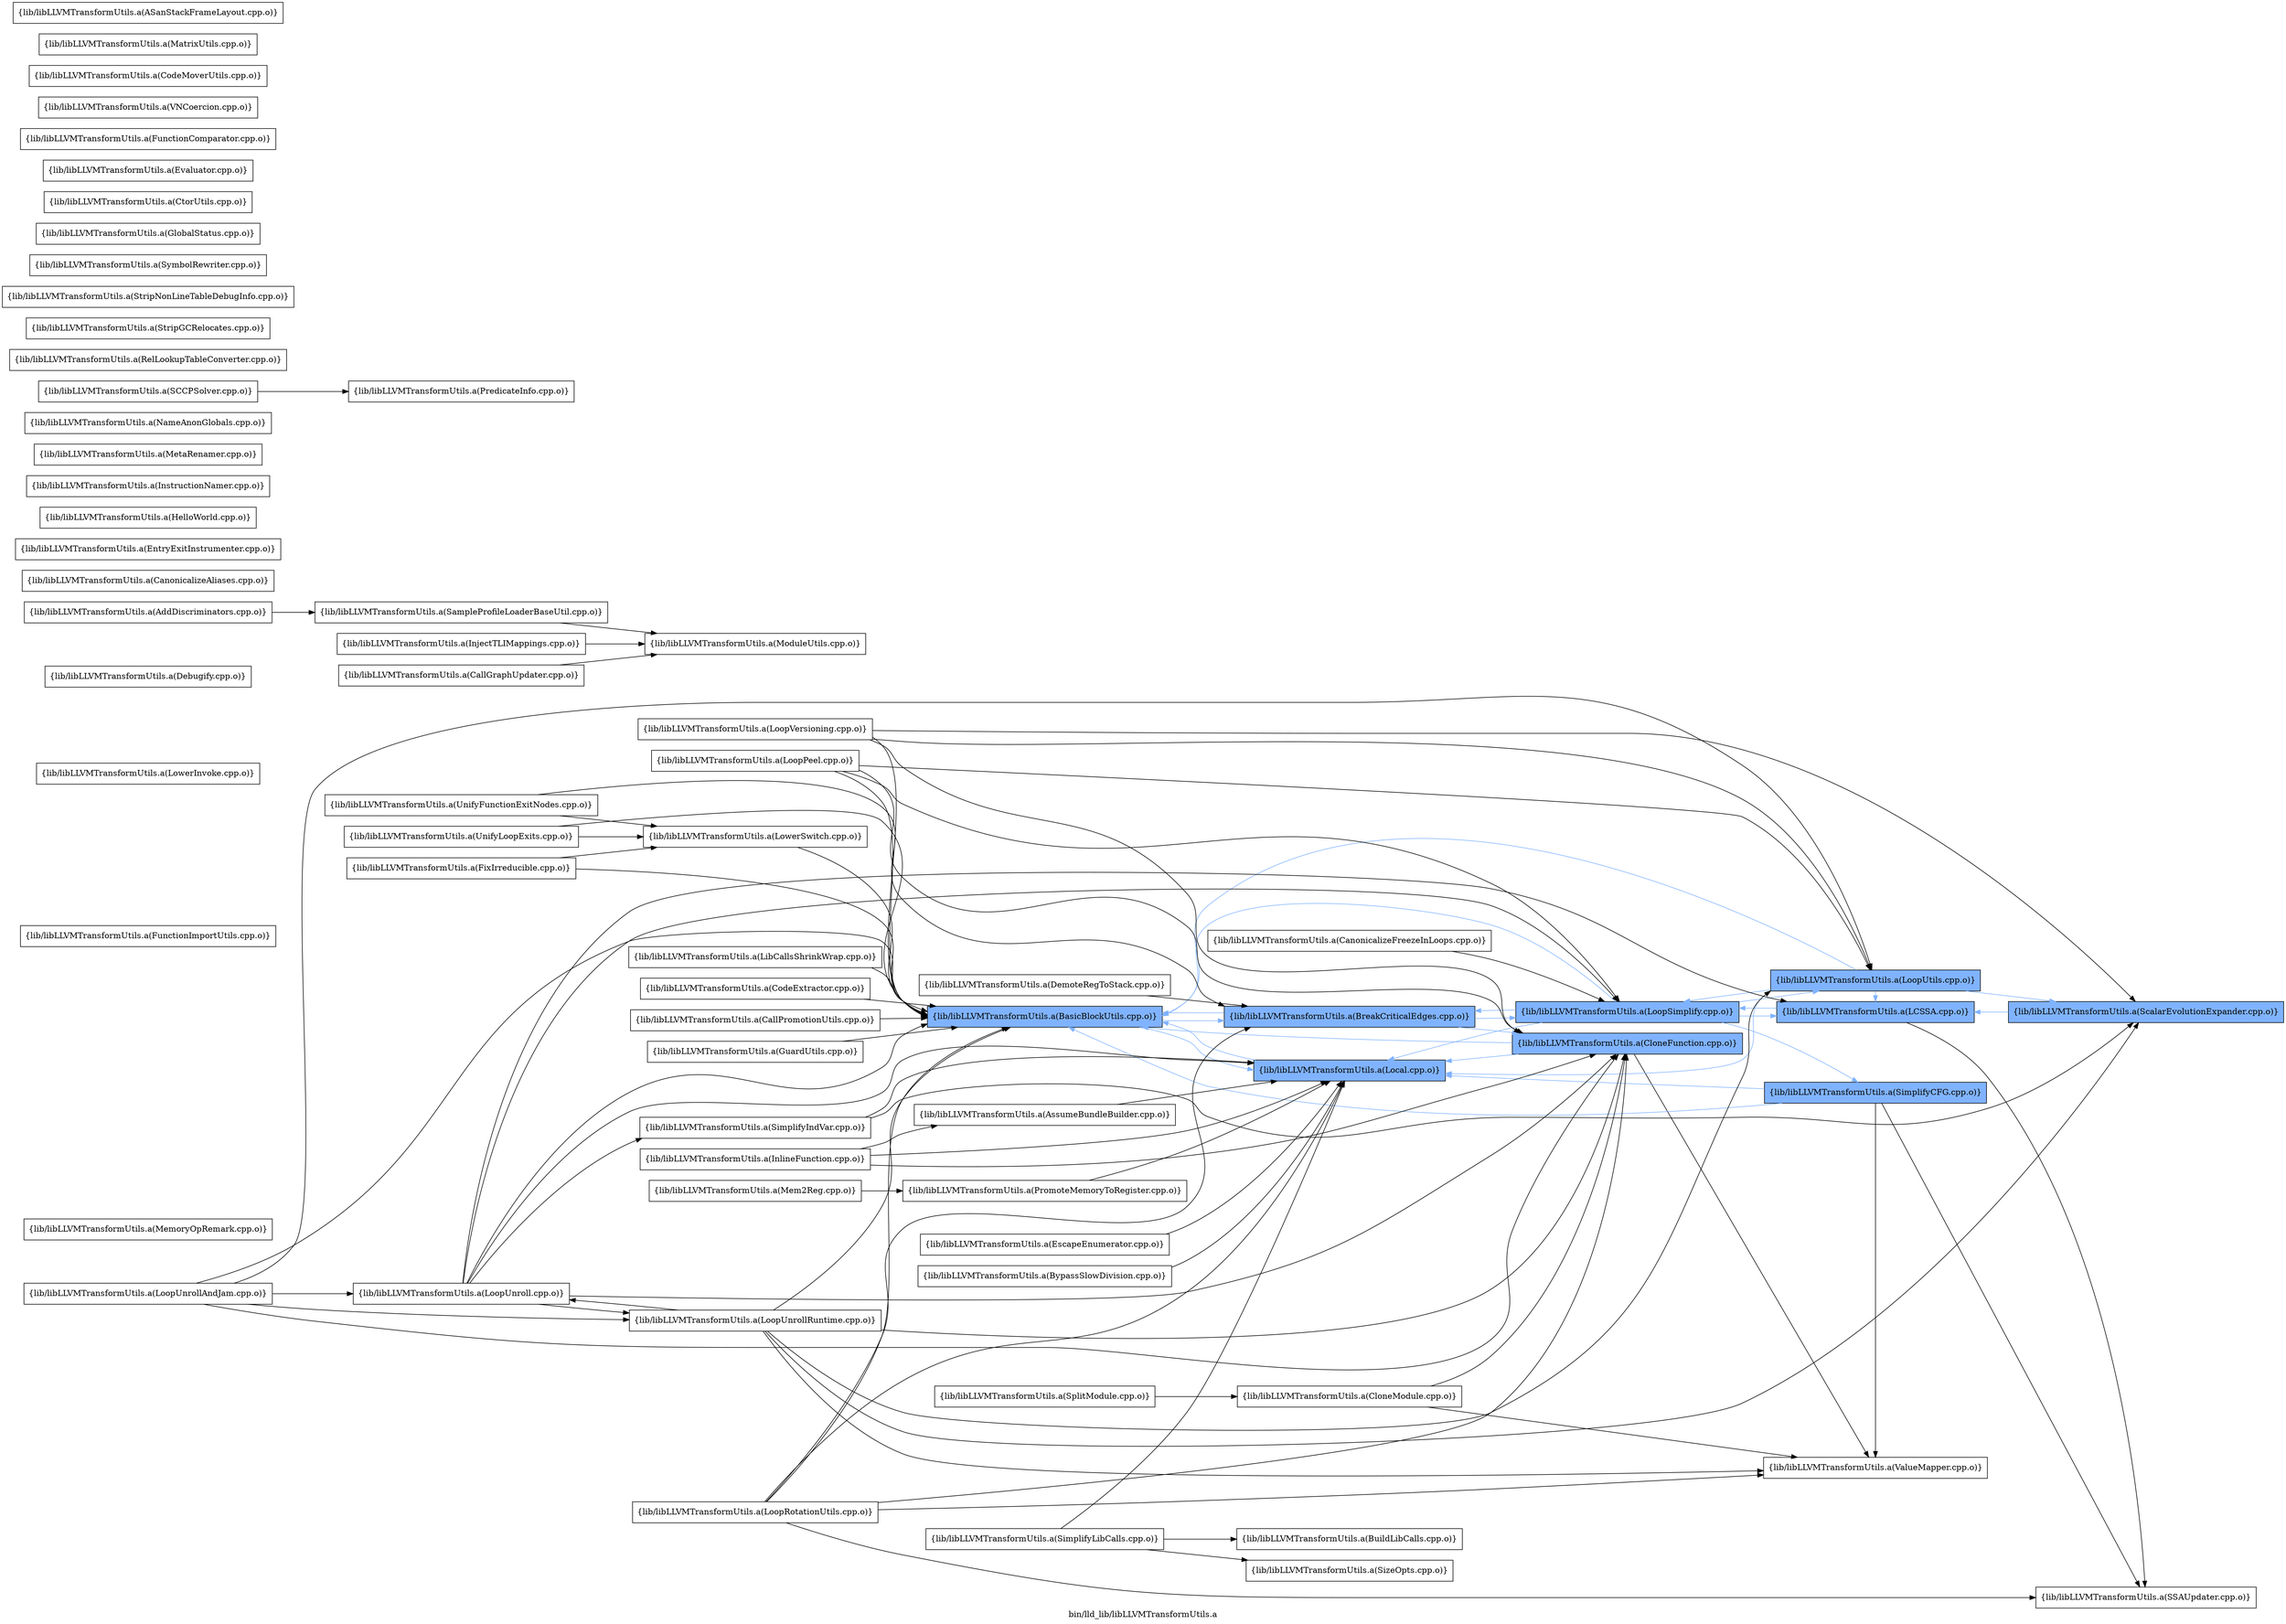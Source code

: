 digraph "bin/lld_lib/libLLVMTransformUtils.a" {
	label="bin/lld_lib/libLLVMTransformUtils.a";
	rankdir=LR;
	{ rank=same; Node0x5573cb8479a8;  }
	{ rank=same; Node0x5573cb8471d8; Node0x5573cb8343a8;  }
	{ rank=same; Node0x5573cb83e5d8; Node0x5573cb843b28;  }
	{ rank=same; Node0x5573cb846878; Node0x5573cb834fd8; Node0x5573cb84b468; Node0x5573cb851548;  }

	Node0x5573cb8479a8 [shape=record,shape=box,group=1,style=filled,fillcolor="0.600000 0.5 1",label="{lib/libLLVMTransformUtils.a(BasicBlockUtils.cpp.o)}"];
	Node0x5573cb8479a8 -> Node0x5573cb8471d8[color="0.600000 0.5 1"];
	Node0x5573cb8479a8 -> Node0x5573cb8343a8[color="0.600000 0.5 1"];
	Node0x5573cb841648 [shape=record,shape=box,group=0,label="{lib/libLLVMTransformUtils.a(MemoryOpRemark.cpp.o)}"];
	Node0x5573cb85a418 [shape=record,shape=box,group=0,label="{lib/libLLVMTransformUtils.a(SizeOpts.cpp.o)}"];
	Node0x5573cb8343a8 [shape=record,shape=box,group=1,style=filled,fillcolor="0.600000 0.5 1",label="{lib/libLLVMTransformUtils.a(Local.cpp.o)}"];
	Node0x5573cb8343a8 -> Node0x5573cb8479a8[color="0.600000 0.5 1"];
	Node0x5573cb8471d8 [shape=record,shape=box,group=1,style=filled,fillcolor="0.600000 0.5 1",label="{lib/libLLVMTransformUtils.a(BreakCriticalEdges.cpp.o)}"];
	Node0x5573cb8471d8 -> Node0x5573cb8479a8[color="0.600000 0.5 1"];
	Node0x5573cb8471d8 -> Node0x5573cb83e5d8[color="0.600000 0.5 1"];
	Node0x5573cb8471d8 -> Node0x5573cb843b28[color="0.600000 0.5 1"];
	Node0x5573cb83a7f8 [shape=record,shape=box,group=0,label="{lib/libLLVMTransformUtils.a(FunctionImportUtils.cpp.o)}"];
	Node0x5573cb8587a8 [shape=record,shape=box,group=0,label="{lib/libLLVMTransformUtils.a(SplitModule.cpp.o)}"];
	Node0x5573cb8587a8 -> Node0x5573cb8594c8;
	Node0x5573cb840c98 [shape=record,shape=box,group=0,label="{lib/libLLVMTransformUtils.a(CanonicalizeFreezeInLoops.cpp.o)}"];
	Node0x5573cb840c98 -> Node0x5573cb843b28;
	Node0x5573cb84af18 [shape=record,shape=box,group=0,label="{lib/libLLVMTransformUtils.a(LowerInvoke.cpp.o)}"];
	Node0x5573cb846f08 [shape=record,shape=box,group=0,label="{lib/libLLVMTransformUtils.a(BypassSlowDivision.cpp.o)}"];
	Node0x5573cb846f08 -> Node0x5573cb8343a8;
	Node0x5573cb85a738 [shape=record,shape=box,group=0,label="{lib/libLLVMTransformUtils.a(SimplifyLibCalls.cpp.o)}"];
	Node0x5573cb85a738 -> Node0x5573cb846af8;
	Node0x5573cb85a738 -> Node0x5573cb8343a8;
	Node0x5573cb85a738 -> Node0x5573cb85a418;
	Node0x5573cb83e8a8 [shape=record,shape=box,group=0,label="{lib/libLLVMTransformUtils.a(Debugify.cpp.o)}"];
	Node0x5573cb851548 [shape=record,shape=box,group=1,style=filled,fillcolor="0.600000 0.5 1",label="{lib/libLLVMTransformUtils.a(SimplifyCFG.cpp.o)}"];
	Node0x5573cb851548 -> Node0x5573cb8479a8[color="0.600000 0.5 1"];
	Node0x5573cb851548 -> Node0x5573cb8343a8[color="0.600000 0.5 1"];
	Node0x5573cb851548 -> Node0x5573cb850f58;
	Node0x5573cb851548 -> Node0x5573cb846878;
	Node0x5573cb834fd8 [shape=record,shape=box,group=1,style=filled,fillcolor="0.600000 0.5 1",label="{lib/libLLVMTransformUtils.a(LCSSA.cpp.o)}"];
	Node0x5573cb834fd8 -> Node0x5573cb843b28[color="0.600000 0.5 1"];
	Node0x5573cb834fd8 -> Node0x5573cb850f58;
	Node0x5573cb843b28 [shape=record,shape=box,group=1,style=filled,fillcolor="0.600000 0.5 1",label="{lib/libLLVMTransformUtils.a(LoopSimplify.cpp.o)}"];
	Node0x5573cb843b28 -> Node0x5573cb8479a8[color="0.600000 0.5 1"];
	Node0x5573cb843b28 -> Node0x5573cb8471d8[color="0.600000 0.5 1"];
	Node0x5573cb843b28 -> Node0x5573cb834fd8[color="0.600000 0.5 1"];
	Node0x5573cb843b28 -> Node0x5573cb8343a8[color="0.600000 0.5 1"];
	Node0x5573cb843b28 -> Node0x5573cb84b468[color="0.600000 0.5 1"];
	Node0x5573cb843b28 -> Node0x5573cb851548[color="0.600000 0.5 1"];
	Node0x5573cb844fc8 [shape=record,shape=box,group=1,style=filled,fillcolor="0.600000 0.5 1",label="{lib/libLLVMTransformUtils.a(ScalarEvolutionExpander.cpp.o)}"];
	Node0x5573cb844fc8 -> Node0x5573cb834fd8[color="0.600000 0.5 1"];
	Node0x5573cb83b8d8 [shape=record,shape=box,group=0,label="{lib/libLLVMTransformUtils.a(InlineFunction.cpp.o)}"];
	Node0x5573cb83b8d8 -> Node0x5573cb848128;
	Node0x5573cb83b8d8 -> Node0x5573cb83e5d8;
	Node0x5573cb83b8d8 -> Node0x5573cb8343a8;
	Node0x5573cb83e038 [shape=record,shape=box,group=0,label="{lib/libLLVMTransformUtils.a(DemoteRegToStack.cpp.o)}"];
	Node0x5573cb83e038 -> Node0x5573cb8471d8;
	Node0x5573cb8501e8 [shape=record,shape=box,group=0,label="{lib/libLLVMTransformUtils.a(EscapeEnumerator.cpp.o)}"];
	Node0x5573cb8501e8 -> Node0x5573cb8343a8;
	Node0x5573cb83e3a8 [shape=record,shape=box,group=0,label="{lib/libLLVMTransformUtils.a(ModuleUtils.cpp.o)}"];
	Node0x5573cb84b468 [shape=record,shape=box,group=1,style=filled,fillcolor="0.600000 0.5 1",label="{lib/libLLVMTransformUtils.a(LoopUtils.cpp.o)}"];
	Node0x5573cb84b468 -> Node0x5573cb8479a8[color="0.600000 0.5 1"];
	Node0x5573cb84b468 -> Node0x5573cb834fd8[color="0.600000 0.5 1"];
	Node0x5573cb84b468 -> Node0x5573cb8343a8[color="0.600000 0.5 1"];
	Node0x5573cb84b468 -> Node0x5573cb843b28[color="0.600000 0.5 1"];
	Node0x5573cb84b468 -> Node0x5573cb844fc8[color="0.600000 0.5 1"];
	Node0x5573cb850dc8 [shape=record,shape=box,group=0,label="{lib/libLLVMTransformUtils.a(SampleProfileLoaderBaseUtil.cpp.o)}"];
	Node0x5573cb850dc8 -> Node0x5573cb83e3a8;
	Node0x5573cb83e5d8 [shape=record,shape=box,group=1,style=filled,fillcolor="0.600000 0.5 1",label="{lib/libLLVMTransformUtils.a(CloneFunction.cpp.o)}"];
	Node0x5573cb83e5d8 -> Node0x5573cb8479a8[color="0.600000 0.5 1"];
	Node0x5573cb83e5d8 -> Node0x5573cb8343a8[color="0.600000 0.5 1"];
	Node0x5573cb83e5d8 -> Node0x5573cb846878;
	Node0x5573cb850f58 [shape=record,shape=box,group=0,label="{lib/libLLVMTransformUtils.a(SSAUpdater.cpp.o)}"];
	Node0x5573cb846878 [shape=record,shape=box,group=0,label="{lib/libLLVMTransformUtils.a(ValueMapper.cpp.o)}"];
	Node0x5573cb848da8 [shape=record,shape=box,group=0,label="{lib/libLLVMTransformUtils.a(AddDiscriminators.cpp.o)}"];
	Node0x5573cb848da8 -> Node0x5573cb850dc8;
	Node0x5573cb848128 [shape=record,shape=box,group=0,label="{lib/libLLVMTransformUtils.a(AssumeBundleBuilder.cpp.o)}"];
	Node0x5573cb848128 -> Node0x5573cb8343a8;
	Node0x5573cb8483f8 [shape=record,shape=box,group=0,label="{lib/libLLVMTransformUtils.a(CanonicalizeAliases.cpp.o)}"];
	Node0x5573cb84f978 [shape=record,shape=box,group=0,label="{lib/libLLVMTransformUtils.a(EntryExitInstrumenter.cpp.o)}"];
	Node0x5573cb84e668 [shape=record,shape=box,group=0,label="{lib/libLLVMTransformUtils.a(FixIrreducible.cpp.o)}"];
	Node0x5573cb84e668 -> Node0x5573cb8479a8;
	Node0x5573cb84e668 -> Node0x5573cb84a2e8;
	Node0x5573cb83bb08 [shape=record,shape=box,group=0,label="{lib/libLLVMTransformUtils.a(HelloWorld.cpp.o)}"];
	Node0x5573cb8337c8 [shape=record,shape=box,group=0,label="{lib/libLLVMTransformUtils.a(InjectTLIMappings.cpp.o)}"];
	Node0x5573cb8337c8 -> Node0x5573cb83e3a8;
	Node0x5573cb832fa8 [shape=record,shape=box,group=0,label="{lib/libLLVMTransformUtils.a(InstructionNamer.cpp.o)}"];
	Node0x5573cb834808 [shape=record,shape=box,group=0,label="{lib/libLLVMTransformUtils.a(LibCallsShrinkWrap.cpp.o)}"];
	Node0x5573cb834808 -> Node0x5573cb8479a8;
	Node0x5573cb84a748 [shape=record,shape=box,group=0,label="{lib/libLLVMTransformUtils.a(LoopVersioning.cpp.o)}"];
	Node0x5573cb84a748 -> Node0x5573cb8479a8;
	Node0x5573cb84a748 -> Node0x5573cb83e5d8;
	Node0x5573cb84a748 -> Node0x5573cb84b468;
	Node0x5573cb84a748 -> Node0x5573cb844fc8;
	Node0x5573cb84a2e8 [shape=record,shape=box,group=0,label="{lib/libLLVMTransformUtils.a(LowerSwitch.cpp.o)}"];
	Node0x5573cb84a2e8 -> Node0x5573cb8479a8;
	Node0x5573cb83cc38 [shape=record,shape=box,group=0,label="{lib/libLLVMTransformUtils.a(Mem2Reg.cpp.o)}"];
	Node0x5573cb83cc38 -> Node0x5573cb83efd8;
	Node0x5573cb83d548 [shape=record,shape=box,group=0,label="{lib/libLLVMTransformUtils.a(MetaRenamer.cpp.o)}"];
	Node0x5573cb83e498 [shape=record,shape=box,group=0,label="{lib/libLLVMTransformUtils.a(NameAnonGlobals.cpp.o)}"];
	Node0x5573cb83ed08 [shape=record,shape=box,group=0,label="{lib/libLLVMTransformUtils.a(PredicateInfo.cpp.o)}"];
	Node0x5573cb845608 [shape=record,shape=box,group=0,label="{lib/libLLVMTransformUtils.a(RelLookupTableConverter.cpp.o)}"];
	Node0x5573cb845ab8 [shape=record,shape=box,group=0,label="{lib/libLLVMTransformUtils.a(StripGCRelocates.cpp.o)}"];
	Node0x5573cb858d98 [shape=record,shape=box,group=0,label="{lib/libLLVMTransformUtils.a(StripNonLineTableDebugInfo.cpp.o)}"];
	Node0x5573cb857218 [shape=record,shape=box,group=0,label="{lib/libLLVMTransformUtils.a(SymbolRewriter.cpp.o)}"];
	Node0x5573cb857ee8 [shape=record,shape=box,group=0,label="{lib/libLLVMTransformUtils.a(UnifyFunctionExitNodes.cpp.o)}"];
	Node0x5573cb857ee8 -> Node0x5573cb8471d8;
	Node0x5573cb857ee8 -> Node0x5573cb84a2e8;
	Node0x5573cb844848 [shape=record,shape=box,group=0,label="{lib/libLLVMTransformUtils.a(UnifyLoopExits.cpp.o)}"];
	Node0x5573cb844848 -> Node0x5573cb8479a8;
	Node0x5573cb844848 -> Node0x5573cb84a2e8;
	Node0x5573cb83efd8 [shape=record,shape=box,group=0,label="{lib/libLLVMTransformUtils.a(PromoteMemoryToRegister.cpp.o)}"];
	Node0x5573cb83efd8 -> Node0x5573cb8343a8;
	Node0x5573cb847e08 [shape=record,shape=box,group=0,label="{lib/libLLVMTransformUtils.a(CallGraphUpdater.cpp.o)}"];
	Node0x5573cb847e08 -> Node0x5573cb83e3a8;
	Node0x5573cb83d728 [shape=record,shape=box,group=0,label="{lib/libLLVMTransformUtils.a(CodeExtractor.cpp.o)}"];
	Node0x5573cb83d728 -> Node0x5573cb8479a8;
	Node0x5573cb83a208 [shape=record,shape=box,group=0,label="{lib/libLLVMTransformUtils.a(GlobalStatus.cpp.o)}"];
	Node0x5573cb83f028 [shape=record,shape=box,group=0,label="{lib/libLLVMTransformUtils.a(CtorUtils.cpp.o)}"];
	Node0x5573cb850878 [shape=record,shape=box,group=0,label="{lib/libLLVMTransformUtils.a(Evaluator.cpp.o)}"];
	Node0x5573cb846af8 [shape=record,shape=box,group=0,label="{lib/libLLVMTransformUtils.a(BuildLibCalls.cpp.o)}"];
	Node0x5573cb847638 [shape=record,shape=box,group=0,label="{lib/libLLVMTransformUtils.a(CallPromotionUtils.cpp.o)}"];
	Node0x5573cb847638 -> Node0x5573cb8479a8;
	Node0x5573cb83b478 [shape=record,shape=box,group=0,label="{lib/libLLVMTransformUtils.a(FunctionComparator.cpp.o)}"];
	Node0x5573cb847228 [shape=record,shape=box,group=0,label="{lib/libLLVMTransformUtils.a(SCCPSolver.cpp.o)}"];
	Node0x5573cb847228 -> Node0x5573cb83ed08;
	Node0x5573cb83c6e8 [shape=record,shape=box,group=0,label="{lib/libLLVMTransformUtils.a(GuardUtils.cpp.o)}"];
	Node0x5573cb83c6e8 -> Node0x5573cb8479a8;
	Node0x5573cb845978 [shape=record,shape=box,group=0,label="{lib/libLLVMTransformUtils.a(VNCoercion.cpp.o)}"];
	Node0x5573cb859ab8 [shape=record,shape=box,group=0,label="{lib/libLLVMTransformUtils.a(SimplifyIndVar.cpp.o)}"];
	Node0x5573cb859ab8 -> Node0x5573cb8343a8;
	Node0x5573cb859ab8 -> Node0x5573cb844fc8;
	Node0x5573cb83d048 [shape=record,shape=box,group=0,label="{lib/libLLVMTransformUtils.a(CodeMoverUtils.cpp.o)}"];
	Node0x5573cb843588 [shape=record,shape=box,group=0,label="{lib/libLLVMTransformUtils.a(LoopPeel.cpp.o)}"];
	Node0x5573cb843588 -> Node0x5573cb8479a8;
	Node0x5573cb843588 -> Node0x5573cb83e5d8;
	Node0x5573cb843588 -> Node0x5573cb843b28;
	Node0x5573cb843588 -> Node0x5573cb84b468;
	Node0x5573cb842db8 [shape=record,shape=box,group=0,label="{lib/libLLVMTransformUtils.a(LoopRotationUtils.cpp.o)}"];
	Node0x5573cb842db8 -> Node0x5573cb8479a8;
	Node0x5573cb842db8 -> Node0x5573cb8471d8;
	Node0x5573cb842db8 -> Node0x5573cb83e5d8;
	Node0x5573cb842db8 -> Node0x5573cb8343a8;
	Node0x5573cb842db8 -> Node0x5573cb850f58;
	Node0x5573cb842db8 -> Node0x5573cb846878;
	Node0x5573cb841ff8 [shape=record,shape=box,group=0,label="{lib/libLLVMTransformUtils.a(LoopUnroll.cpp.o)}"];
	Node0x5573cb841ff8 -> Node0x5573cb8479a8;
	Node0x5573cb841ff8 -> Node0x5573cb83e5d8;
	Node0x5573cb841ff8 -> Node0x5573cb834fd8;
	Node0x5573cb841ff8 -> Node0x5573cb8343a8;
	Node0x5573cb841ff8 -> Node0x5573cb843b28;
	Node0x5573cb841ff8 -> Node0x5573cb842548;
	Node0x5573cb841ff8 -> Node0x5573cb859ab8;
	Node0x5573cb842cc8 [shape=record,shape=box,group=0,label="{lib/libLLVMTransformUtils.a(LoopUnrollAndJam.cpp.o)}"];
	Node0x5573cb842cc8 -> Node0x5573cb8479a8;
	Node0x5573cb842cc8 -> Node0x5573cb83e5d8;
	Node0x5573cb842cc8 -> Node0x5573cb841ff8;
	Node0x5573cb842cc8 -> Node0x5573cb842548;
	Node0x5573cb842cc8 -> Node0x5573cb84b468;
	Node0x5573cb84a158 [shape=record,shape=box,group=0,label="{lib/libLLVMTransformUtils.a(MatrixUtils.cpp.o)}"];
	Node0x5573cb848a38 [shape=record,shape=box,group=0,label="{lib/libLLVMTransformUtils.a(ASanStackFrameLayout.cpp.o)}"];
	Node0x5573cb842548 [shape=record,shape=box,group=0,label="{lib/libLLVMTransformUtils.a(LoopUnrollRuntime.cpp.o)}"];
	Node0x5573cb842548 -> Node0x5573cb8479a8;
	Node0x5573cb842548 -> Node0x5573cb83e5d8;
	Node0x5573cb842548 -> Node0x5573cb841ff8;
	Node0x5573cb842548 -> Node0x5573cb84b468;
	Node0x5573cb842548 -> Node0x5573cb844fc8;
	Node0x5573cb842548 -> Node0x5573cb846878;
	Node0x5573cb8594c8 [shape=record,shape=box,group=0,label="{lib/libLLVMTransformUtils.a(CloneModule.cpp.o)}"];
	Node0x5573cb8594c8 -> Node0x5573cb83e5d8;
	Node0x5573cb8594c8 -> Node0x5573cb846878;
}
